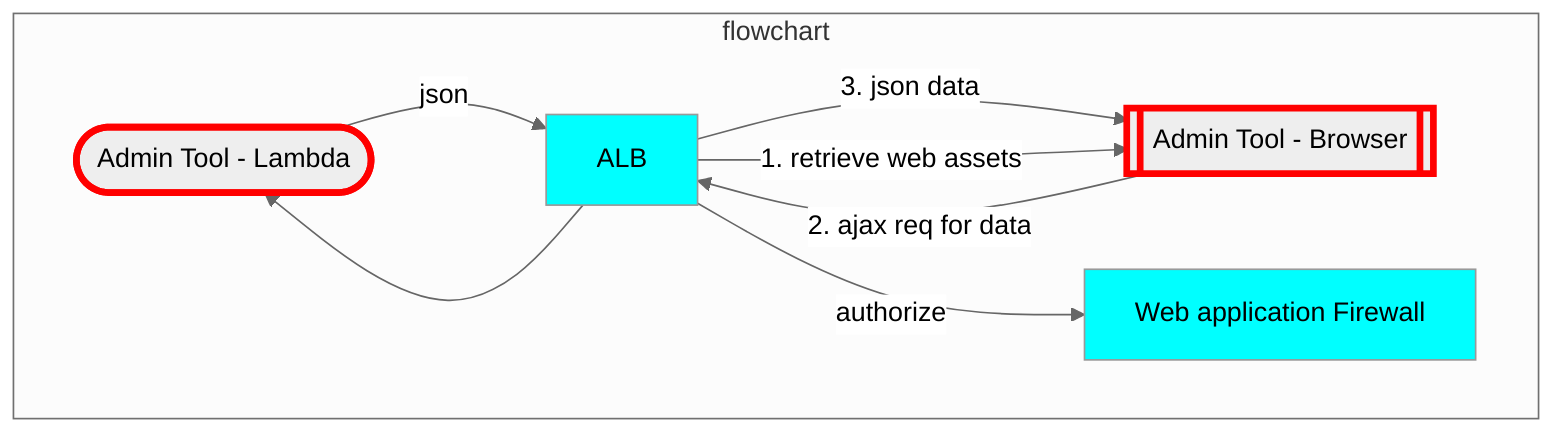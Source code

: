 %%{init: {'theme': 'neutral', 'securityLevel': 'loose'}}%%
graph TD
  ADMIN([Admin Tool - Lambda])
  click ADMIN href "https://github.com/CDLUC3/mrt-admin-lambda" "source code"
  ADMINWEB[[Admin Tool - Browser]]
  click ADMINWEB href "https://github.com/CDLUC3/mrt-admin-lambda" "source code"
  WAF[Web application Firewall]

  subgraph flowchart
    ALB --> ADMIN
    ADMIN --> |json| ALB
    ADMINWEB --> |2. ajax req for data| ALB
    ALB --> |3. json data| ADMINWEB
    ALB --> |1. retrieve web assets|ADMINWEB
    ALB --> |authorize| WAF
  end
  style ADMIN stroke:red,stroke-width:4px
  style ADMINWEB stroke:red,stroke-width:4px
  style ALB fill:cyan
  style WAF fill:cyan